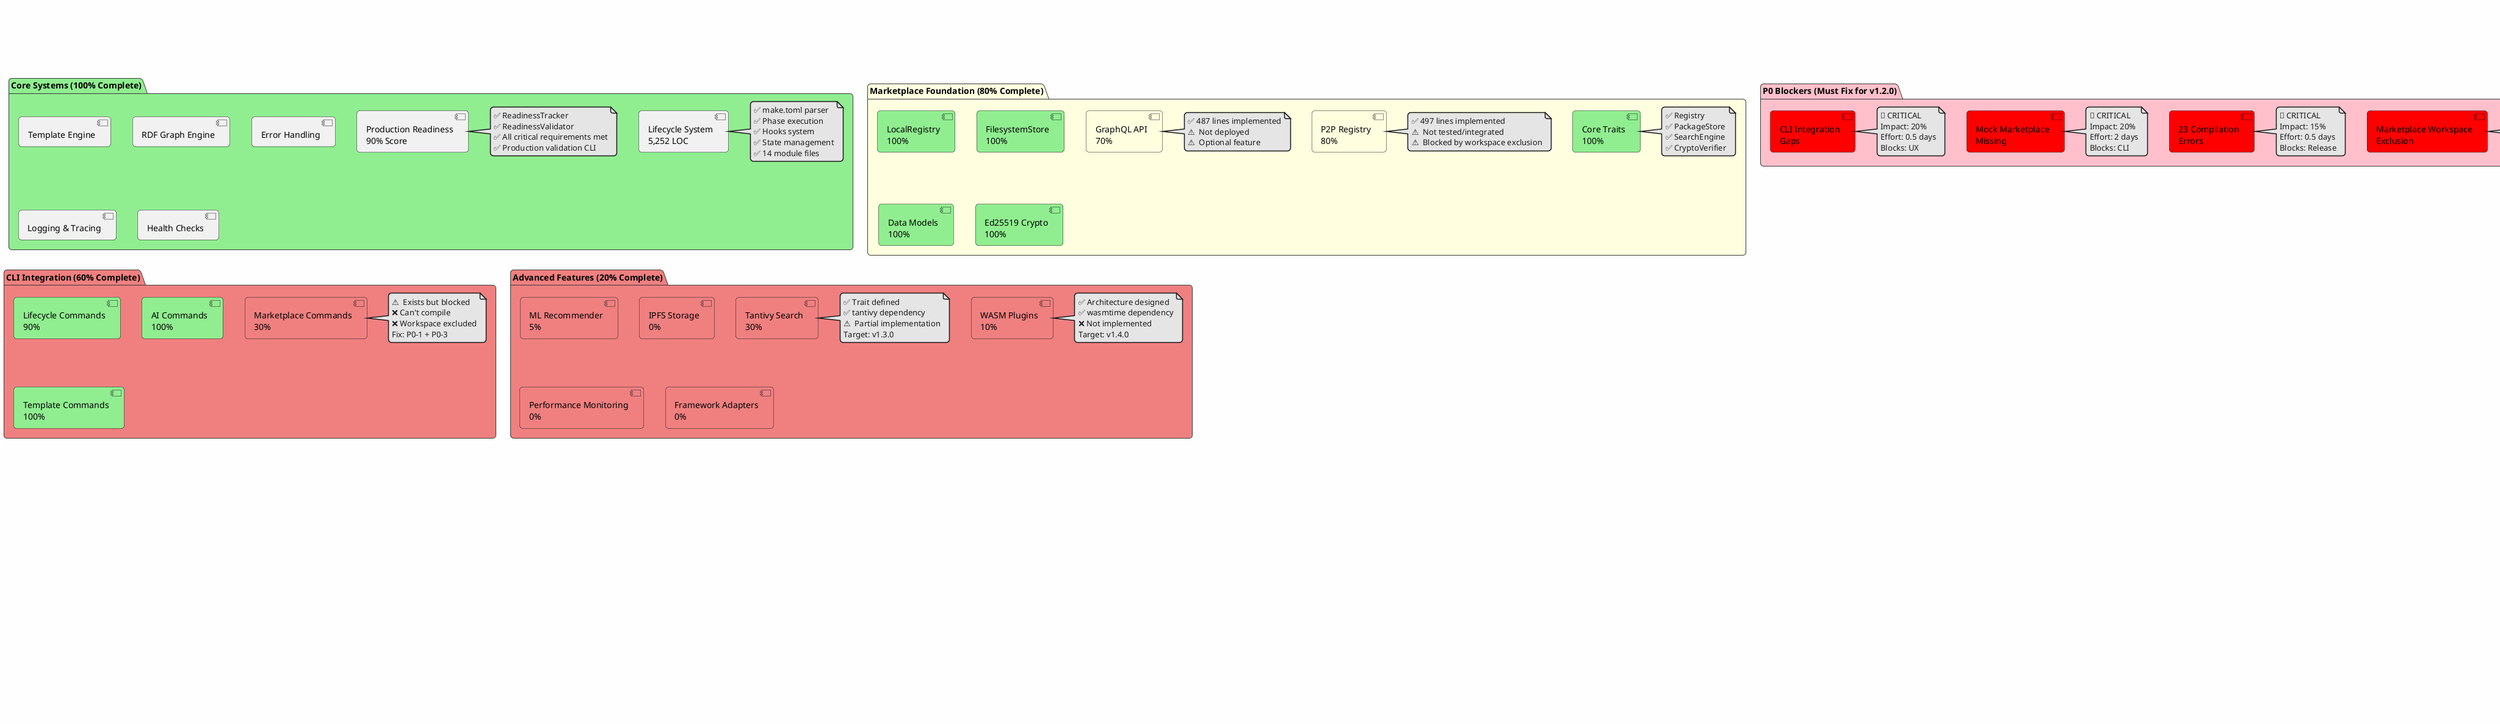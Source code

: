 @startuml architecture-completion-status
!theme mars
skinparam backgroundColor #FEFEFE
skinparam roundcorner 10

title Ggen Architecture Completion Status\n72% Complete - 4 Days to v1.2.0

' Component status visualization
package "Core Systems (100% Complete)" #LightGreen {
  [Lifecycle System\n5,252 LOC] as lifecycle
  [Production Readiness\n90% Score] as readiness
  [Template Engine] as template
  [RDF Graph Engine] as rdf
  [Error Handling] as errors
  [Logging & Tracing] as logging
  [Health Checks] as health

  note right of lifecycle
    ✅ make.toml parser
    ✅ Phase execution
    ✅ Hooks system
    ✅ State management
    ✅ 14 module files
  end note

  note right of readiness
    ✅ ReadinessTracker
    ✅ ReadinessValidator
    ✅ All critical requirements met
    ✅ Production validation CLI
  end note
}

package "Marketplace Foundation (80% Complete)" #LightYellow {
  [Core Traits\n100%] as traits #LightGreen
  [LocalRegistry\n100%] as local #LightGreen
  [FilesystemStore\n100%] as storage #LightGreen
  [Data Models\n100%] as models #LightGreen
  [Ed25519 Crypto\n100%] as crypto #LightGreen
  [P2P Registry\n80%] as p2p #LightYellow
  [GraphQL API\n70%] as graphql #LightYellow

  note right of traits
    ✅ Registry
    ✅ PackageStore
    ✅ SearchEngine
    ✅ CryptoVerifier
  end note

  note right of p2p
    ✅ 497 lines implemented
    ⚠️  Not tested/integrated
    ⚠️  Blocked by workspace exclusion
  end note

  note right of graphql
    ✅ 487 lines implemented
    ⚠️  Not deployed
    ⚠️  Optional feature
  end note
}

package "CLI Integration (60% Complete)" #LightCoral {
  [Lifecycle Commands\n90%] as lifecli #LightGreen
  [Marketplace Commands\n30%] as marketcli #LightCoral
  [AI Commands\n100%] as aicli #LightGreen
  [Template Commands\n100%] as templatecli #LightGreen

  note right of marketcli
    ⚠️  Exists but blocked
    ❌ Can't compile
    ❌ Workspace excluded
    Fix: P0-1 + P0-3
  end note
}

package "Advanced Features (20% Complete)" #LightCoral {
  [WASM Plugins\n10%] as wasm #LightCoral
  [ML Recommender\n5%] as ml #LightCoral
  [Tantivy Search\n30%] as search #LightCoral
  [IPFS Storage\n0%] as ipfs #LightCoral
  [Performance Monitoring\n0%] as perf #LightCoral
  [Framework Adapters\n0%] as adapters #LightCoral

  note right of wasm
    ✅ Architecture designed
    ✅ wasmtime dependency
    ❌ Not implemented
    Target: v1.4.0
  end note

  note right of search
    ✅ Trait defined
    ✅ tantivy dependency
    ⚠️  Partial implementation
    Target: v1.3.0
  end note
}

' Critical blockers
package "P0 Blockers (Must Fix for v1.2.0)" #Pink {
  [Marketplace Workspace\nExclusion] as blocker1 #Red
  [23 Compilation\nErrors] as blocker2 #Red
  [Mock Marketplace\nMissing] as blocker3 #Red
  [CLI Integration\nGaps] as blocker4 #Red

  note right of blocker1
    🚨 CRITICAL
    Impact: 25%
    Effort: 1 day
    Blocks: Everything
  end note

  note right of blocker2
    🚨 CRITICAL
    Impact: 15%
    Effort: 0.5 days
    Blocks: Release
  end note

  note right of blocker3
    🚨 CRITICAL
    Impact: 20%
    Effort: 2 days
    Blocks: CLI
  end note

  note right of blocker4
    🚨 CRITICAL
    Impact: 20%
    Effort: 0.5 days
    Blocks: UX
  end note
}

' Completion bars
rectangle "Completion Status" {
  rectangle "Overall: 72%" as overall #LightYellow {
    rectangle "█████████████████" #LightGreen
    rectangle "███████" #White
  }

  rectangle "Core Systems: 100%" as core_bar #LightGreen {
    rectangle "█████████████████████████" #LightGreen
  }

  rectangle "Marketplace: 80%" as market_bar #LightYellow {
    rectangle "████████████████████" #LightGreen
    rectangle "█████" #White
  }

  rectangle "CLI Integration: 60%" as cli_bar #LightCoral {
    rectangle "███████████████" #LightGreen
    rectangle "██████████" #White
  }

  rectangle "Advanced Features: 20%" as advanced_bar #LightCoral {
    rectangle "█████" #LightGreen
    rectangle "████████████████████" #White
  }
}

' Impact visualization
rectangle "80/20 Pareto Analysis" {
  rectangle "Fix P0 Blockers (4 days) → 80% Impact" as pareto {
    rectangle "Day 1: Marketplace Integration" #LightGreen {
      rectangle "█████" as d1_bar
      note right: 25% impact
    }

    rectangle "Day 2: Compilation + Mock Start" #LightGreen {
      rectangle "████" as d2_bar
      note right: 15% impact
    }

    rectangle "Day 3: Complete Mock" #LightGreen {
      rectangle "█████" as d3_bar
      note right: 20% impact
    }

    rectangle "Day 4: Validation" #LightGreen {
      rectangle "█████" as d4_bar
      note right: 20% impact
    }
  }
}

' Roadmap
rectangle "Release Roadmap" {
  [v1.2.0\n4 days\nMock Marketplace] as v120 #LightGreen
  [v1.3.0\n3 weeks\nReal P2P] as v130 #LightYellow
  [v1.4.0\n4 weeks\nAdvanced Features] as v140 #LightCoral
  [v1.5.0\n2 weeks\nProduction Hardening] as v150 #LightCoral
  [v2.0.0\n6 weeks\nEnterprise] as v200 #LightCoral

  v120 --> v130
  v130 --> v140
  v140 --> v150
  v150 --> v200

  note bottom of v120
    ✅ Mock marketplace
    ✅ Lifecycle commands
    ✅ 90% production readiness
    ❌ No real P2P yet
  end note

  note bottom of v130
    ✅ Real P2P distribution
    ✅ Ed25519 signing
    ✅ Tantivy search
    ✅ Offline-first
  end note
}

' Risk indicators
rectangle "Risk Assessment" {
  [High: Marketplace Exclusion] as risk_high #Red
  [Medium: P2P Untested] as risk_med #Yellow
  [Low: Advanced Features] as risk_low #Green

  note right of risk_high
    **Severity:** Critical
    **Likelihood:** 100%
    **Mitigation:** Fix in Day 1
  end note

  note right of risk_med
    **Severity:** Medium
    **Likelihood:** 60%
    **Mitigation:** Defer to v1.3.0
  end note
}

' Legend
legend right
  **Status Legend**
  █████ 100% Complete (Green)
  █████ 70-99% Complete (Yellow)
  █████ <70% Complete (Red)

  **Priority Legend**
  P0: Critical (Must fix for v1.2.0)
  P1: Important (v1.3.0-v1.4.0)
  P2: Nice-to-have (v1.5.0+)

  **Impact Legend**
  🚨 Blocks release
  ⚠️  Blocks feature
  ℹ️  Enhancement
endlegend

@enduml
